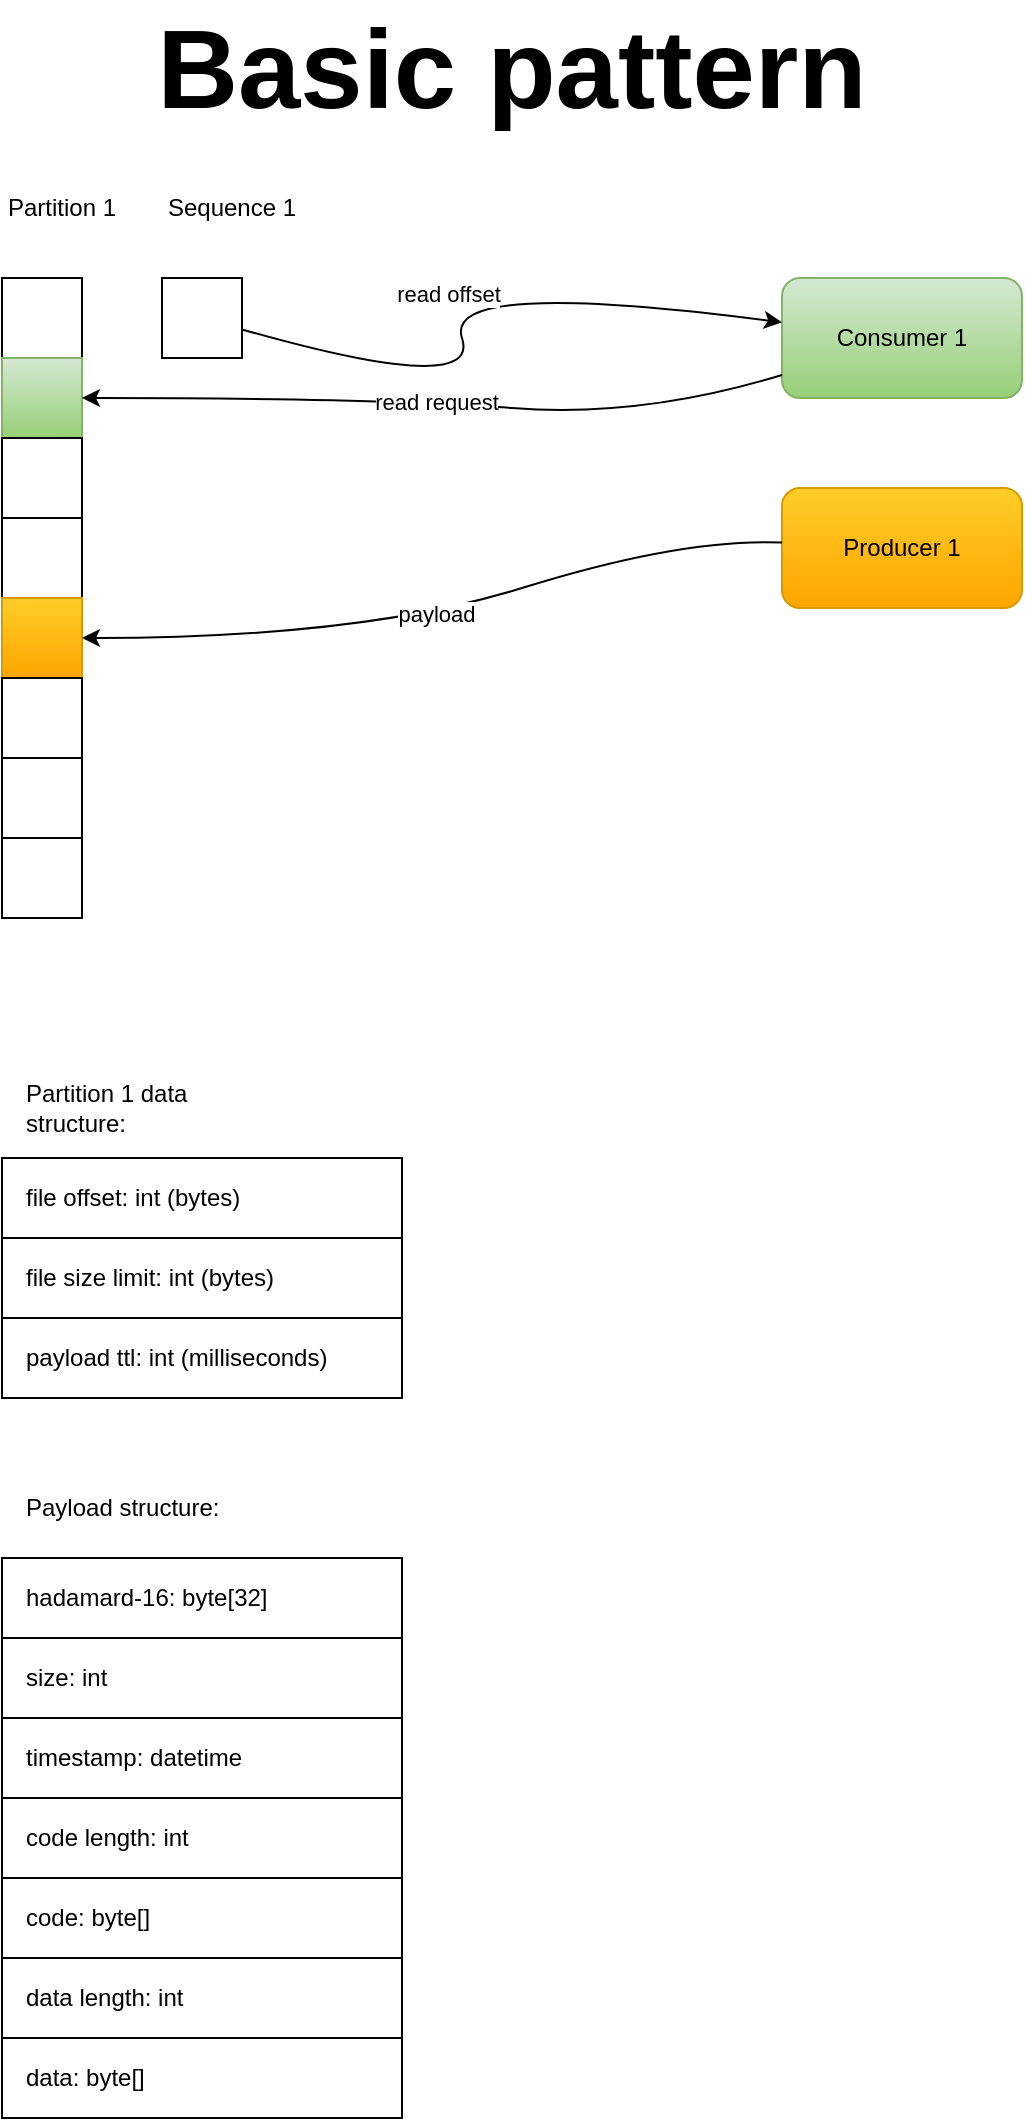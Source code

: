 <mxfile version="20.3.0" type="device"><diagram id="53FScFPTv5Gq1nyNGS2M" name="Page-1"><mxGraphModel dx="1422" dy="878" grid="1" gridSize="10" guides="1" tooltips="1" connect="1" arrows="1" fold="1" page="1" pageScale="1" pageWidth="850" pageHeight="1100" math="0" shadow="0"><root><mxCell id="0"/><mxCell id="1" parent="0"/><mxCell id="OFaYtG8E96ZNYV682mPX-13" value="" style="group" vertex="1" connectable="0" parent="1"><mxGeometry x="80" y="110" width="60" height="370" as="geometry"/></mxCell><mxCell id="OFaYtG8E96ZNYV682mPX-9" value="" style="group;fillColor=#ffcd28;gradientColor=#ffa500;strokeColor=#d79b00;" vertex="1" connectable="0" parent="OFaYtG8E96ZNYV682mPX-13"><mxGeometry y="50" width="40" height="320" as="geometry"/></mxCell><mxCell id="OFaYtG8E96ZNYV682mPX-1" value="" style="whiteSpace=wrap;html=1;aspect=fixed;" vertex="1" parent="OFaYtG8E96ZNYV682mPX-9"><mxGeometry width="40" height="40" as="geometry"/></mxCell><mxCell id="OFaYtG8E96ZNYV682mPX-2" value="" style="whiteSpace=wrap;html=1;aspect=fixed;fillColor=#d5e8d4;gradientColor=#97d077;strokeColor=#82b366;" vertex="1" parent="OFaYtG8E96ZNYV682mPX-9"><mxGeometry y="40" width="40" height="40" as="geometry"/></mxCell><mxCell id="OFaYtG8E96ZNYV682mPX-3" value="" style="whiteSpace=wrap;html=1;aspect=fixed;" vertex="1" parent="OFaYtG8E96ZNYV682mPX-9"><mxGeometry y="80" width="40" height="40" as="geometry"/></mxCell><mxCell id="OFaYtG8E96ZNYV682mPX-4" value="" style="whiteSpace=wrap;html=1;aspect=fixed;" vertex="1" parent="OFaYtG8E96ZNYV682mPX-9"><mxGeometry y="120" width="40" height="40" as="geometry"/></mxCell><mxCell id="OFaYtG8E96ZNYV682mPX-5" value="" style="whiteSpace=wrap;html=1;aspect=fixed;fillColor=#ffcd28;gradientColor=#ffa500;strokeColor=#d79b00;" vertex="1" parent="OFaYtG8E96ZNYV682mPX-9"><mxGeometry y="160" width="40" height="40" as="geometry"/></mxCell><mxCell id="OFaYtG8E96ZNYV682mPX-6" value="" style="whiteSpace=wrap;html=1;aspect=fixed;" vertex="1" parent="OFaYtG8E96ZNYV682mPX-9"><mxGeometry y="200" width="40" height="40" as="geometry"/></mxCell><mxCell id="OFaYtG8E96ZNYV682mPX-7" value="" style="whiteSpace=wrap;html=1;aspect=fixed;" vertex="1" parent="OFaYtG8E96ZNYV682mPX-9"><mxGeometry y="240" width="40" height="40" as="geometry"/></mxCell><mxCell id="OFaYtG8E96ZNYV682mPX-8" value="" style="whiteSpace=wrap;html=1;aspect=fixed;" vertex="1" parent="OFaYtG8E96ZNYV682mPX-9"><mxGeometry y="280" width="40" height="40" as="geometry"/></mxCell><mxCell id="OFaYtG8E96ZNYV682mPX-10" value="Partition 1" style="text;html=1;strokeColor=none;fillColor=none;align=center;verticalAlign=middle;whiteSpace=wrap;rounded=0;" vertex="1" parent="OFaYtG8E96ZNYV682mPX-13"><mxGeometry width="60" height="30" as="geometry"/></mxCell><mxCell id="OFaYtG8E96ZNYV682mPX-14" value="" style="group" vertex="1" connectable="0" parent="1"><mxGeometry x="160" y="110" width="70" height="90" as="geometry"/></mxCell><mxCell id="OFaYtG8E96ZNYV682mPX-11" value="" style="rounded=0;whiteSpace=wrap;html=1;" vertex="1" parent="OFaYtG8E96ZNYV682mPX-14"><mxGeometry y="50" width="40" height="40" as="geometry"/></mxCell><mxCell id="OFaYtG8E96ZNYV682mPX-12" value="Sequence 1" style="text;html=1;strokeColor=none;fillColor=none;align=center;verticalAlign=middle;whiteSpace=wrap;rounded=0;" vertex="1" parent="OFaYtG8E96ZNYV682mPX-14"><mxGeometry width="70" height="30" as="geometry"/></mxCell><mxCell id="OFaYtG8E96ZNYV682mPX-15" value="Producer 1" style="rounded=1;whiteSpace=wrap;html=1;fillColor=#ffcd28;gradientColor=#ffa500;strokeColor=#d79b00;" vertex="1" parent="1"><mxGeometry x="470" y="265" width="120" height="60" as="geometry"/></mxCell><mxCell id="OFaYtG8E96ZNYV682mPX-16" value="payload" style="curved=1;endArrow=classic;html=1;rounded=0;" edge="1" parent="1" source="OFaYtG8E96ZNYV682mPX-15" target="OFaYtG8E96ZNYV682mPX-5"><mxGeometry width="50" height="50" relative="1" as="geometry"><mxPoint x="400" y="470" as="sourcePoint"/><mxPoint x="450" y="420" as="targetPoint"/><Array as="points"><mxPoint x="420" y="290"/><mxPoint x="260" y="340"/></Array></mxGeometry></mxCell><mxCell id="OFaYtG8E96ZNYV682mPX-18" value="Consumer 1" style="rounded=1;whiteSpace=wrap;html=1;fillColor=#d5e8d4;gradientColor=#97d077;strokeColor=#82b366;" vertex="1" parent="1"><mxGeometry x="470" y="160" width="120" height="60" as="geometry"/></mxCell><mxCell id="OFaYtG8E96ZNYV682mPX-19" value="read offset" style="curved=1;endArrow=classic;html=1;rounded=0;" edge="1" parent="1" source="OFaYtG8E96ZNYV682mPX-11" target="OFaYtG8E96ZNYV682mPX-18"><mxGeometry width="50" height="50" relative="1" as="geometry"><mxPoint x="400" y="470" as="sourcePoint"/><mxPoint x="450" y="420" as="targetPoint"/><Array as="points"><mxPoint x="320" y="220"/><mxPoint x="300" y="160"/></Array></mxGeometry></mxCell><mxCell id="OFaYtG8E96ZNYV682mPX-20" value="read request" style="curved=1;endArrow=classic;html=1;rounded=0;" edge="1" parent="1" source="OFaYtG8E96ZNYV682mPX-18" target="OFaYtG8E96ZNYV682mPX-2"><mxGeometry width="50" height="50" relative="1" as="geometry"><mxPoint x="480" y="302.273" as="sourcePoint"/><mxPoint x="130" y="350" as="targetPoint"/><Array as="points"><mxPoint x="400" y="230"/><mxPoint x="270" y="220"/></Array></mxGeometry></mxCell><mxCell id="OFaYtG8E96ZNYV682mPX-21" value="Basic pattern" style="text;html=1;strokeColor=none;fillColor=none;align=center;verticalAlign=middle;whiteSpace=wrap;rounded=0;fontSize=56;fontStyle=1" vertex="1" parent="1"><mxGeometry x="80" y="30" width="510" height="50" as="geometry"/></mxCell><mxCell id="OFaYtG8E96ZNYV682mPX-29" value="" style="group" vertex="1" connectable="0" parent="1"><mxGeometry x="80" y="560" width="200" height="160" as="geometry"/></mxCell><mxCell id="OFaYtG8E96ZNYV682mPX-24" value="Partition 1 data structure:" style="text;html=1;strokeColor=none;fillColor=none;align=left;verticalAlign=middle;whiteSpace=wrap;rounded=0;fontSize=12;spacing=12;" vertex="1" parent="OFaYtG8E96ZNYV682mPX-29"><mxGeometry width="150" height="30" as="geometry"/></mxCell><mxCell id="OFaYtG8E96ZNYV682mPX-26" value="file offset: int (bytes)" style="rounded=0;whiteSpace=wrap;html=1;fontSize=12;align=left;spacingTop=0;spacing=12;" vertex="1" parent="OFaYtG8E96ZNYV682mPX-29"><mxGeometry y="40" width="200" height="40" as="geometry"/></mxCell><mxCell id="OFaYtG8E96ZNYV682mPX-27" value="file size limit: int (bytes)" style="rounded=0;whiteSpace=wrap;html=1;fontSize=12;align=left;spacingTop=0;spacing=12;" vertex="1" parent="OFaYtG8E96ZNYV682mPX-29"><mxGeometry y="80" width="200" height="40" as="geometry"/></mxCell><mxCell id="OFaYtG8E96ZNYV682mPX-28" value="payload ttl: int (milliseconds)" style="rounded=0;whiteSpace=wrap;html=1;fontSize=12;align=left;spacingTop=0;spacing=12;" vertex="1" parent="OFaYtG8E96ZNYV682mPX-29"><mxGeometry y="120" width="200" height="40" as="geometry"/></mxCell><mxCell id="OFaYtG8E96ZNYV682mPX-38" value="" style="group" vertex="1" connectable="0" parent="1"><mxGeometry x="80" y="760" width="200" height="200" as="geometry"/></mxCell><mxCell id="OFaYtG8E96ZNYV682mPX-30" value="" style="group" vertex="1" connectable="0" parent="OFaYtG8E96ZNYV682mPX-38"><mxGeometry width="200" height="160" as="geometry"/></mxCell><mxCell id="OFaYtG8E96ZNYV682mPX-31" value="Payload structure:" style="text;html=1;strokeColor=none;fillColor=none;align=left;verticalAlign=middle;whiteSpace=wrap;rounded=0;fontSize=12;spacing=12;" vertex="1" parent="OFaYtG8E96ZNYV682mPX-30"><mxGeometry width="150" height="30" as="geometry"/></mxCell><mxCell id="OFaYtG8E96ZNYV682mPX-32" value="hadamard-16: byte[32]" style="rounded=0;whiteSpace=wrap;html=1;fontSize=12;align=left;spacingTop=0;spacing=12;" vertex="1" parent="OFaYtG8E96ZNYV682mPX-30"><mxGeometry y="40" width="200" height="40" as="geometry"/></mxCell><mxCell id="OFaYtG8E96ZNYV682mPX-35" value="size: int" style="rounded=0;whiteSpace=wrap;html=1;fontSize=12;align=left;spacingTop=0;spacing=12;" vertex="1" parent="OFaYtG8E96ZNYV682mPX-30"><mxGeometry y="80" width="200" height="40" as="geometry"/></mxCell><mxCell id="OFaYtG8E96ZNYV682mPX-36" value="timestamp: datetime" style="rounded=0;whiteSpace=wrap;html=1;fontSize=12;align=left;spacingTop=0;spacing=12;" vertex="1" parent="OFaYtG8E96ZNYV682mPX-30"><mxGeometry y="120" width="200" height="40" as="geometry"/></mxCell><mxCell id="OFaYtG8E96ZNYV682mPX-37" value="code length: int" style="rounded=0;whiteSpace=wrap;html=1;fontSize=12;align=left;spacingTop=0;spacing=12;" vertex="1" parent="OFaYtG8E96ZNYV682mPX-38"><mxGeometry y="160" width="200" height="40" as="geometry"/></mxCell><mxCell id="OFaYtG8E96ZNYV682mPX-39" value="code: byte[]" style="rounded=0;whiteSpace=wrap;html=1;fontSize=12;align=left;spacingTop=0;spacing=12;" vertex="1" parent="1"><mxGeometry x="80" y="960" width="200" height="40" as="geometry"/></mxCell><mxCell id="OFaYtG8E96ZNYV682mPX-40" value="data length: int" style="rounded=0;whiteSpace=wrap;html=1;fontSize=12;align=left;spacingTop=0;spacing=12;" vertex="1" parent="1"><mxGeometry x="80" y="1000" width="200" height="40" as="geometry"/></mxCell><mxCell id="OFaYtG8E96ZNYV682mPX-41" value="data: byte[]" style="rounded=0;whiteSpace=wrap;html=1;fontSize=12;align=left;spacingTop=0;spacing=12;" vertex="1" parent="1"><mxGeometry x="80" y="1040" width="200" height="40" as="geometry"/></mxCell></root></mxGraphModel></diagram></mxfile>